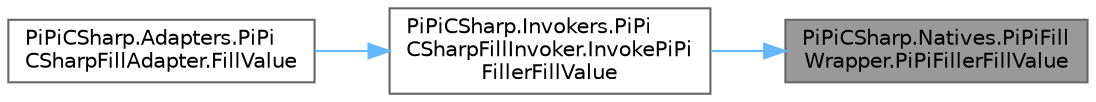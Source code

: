 digraph "PiPiCSharp.Natives.PiPiFillWrapper.PiPiFillerFillValue"
{
 // LATEX_PDF_SIZE
  bgcolor="transparent";
  edge [fontname=Helvetica,fontsize=10,labelfontname=Helvetica,labelfontsize=10];
  node [fontname=Helvetica,fontsize=10,shape=box,height=0.2,width=0.4];
  rankdir="RL";
  Node1 [id="Node000001",label="PiPiCSharp.Natives.PiPiFill\lWrapper.PiPiFillerFillValue",height=0.2,width=0.4,color="gray40", fillcolor="grey60", style="filled", fontcolor="black",tooltip="Invoke c++ PiPiFiller FillValue."];
  Node1 -> Node2 [id="edge1_Node000001_Node000002",dir="back",color="steelblue1",style="solid",tooltip=" "];
  Node2 [id="Node000002",label="PiPiCSharp.Invokers.PiPi\lCSharpFillInvoker.InvokePiPi\lFillerFillValue",height=0.2,width=0.4,color="grey40", fillcolor="white", style="filled",URL="$class_pi_pi_c_sharp_1_1_invokers_1_1_pi_pi_c_sharp_fill_invoker.html#a9a7a52012aa07caa5d90ff81d4e803f0",tooltip="Invoke PiPiFillWrapper PiPiFillerFillValue."];
  Node2 -> Node3 [id="edge2_Node000002_Node000003",dir="back",color="steelblue1",style="solid",tooltip=" "];
  Node3 [id="Node000003",label="PiPiCSharp.Adapters.PiPi\lCSharpFillAdapter.FillValue",height=0.2,width=0.4,color="grey40", fillcolor="white", style="filled",URL="$class_pi_pi_c_sharp_1_1_adapters_1_1_pi_pi_c_sharp_fill_adapter.html#a8a0edace5bd0785d024a4657c33727cd",tooltip="Fill value."];
}
